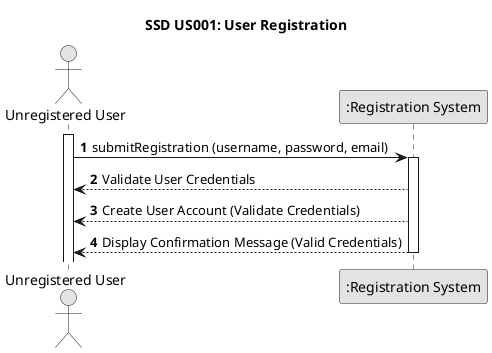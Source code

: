 @startuml
skinparam monochrome true
skinparam packageStyle rectangle
skinparam shadowing false

title SSD US001: User Registration 

autonumber

actor "Unregistered User" as User
participant ":Registration System" as System

activate User

    User -> System : submitRegistration (username, password, email)
    activate System

        System --> User : Validate User Credentials
    
        System --> User : Create User Account (Validate Credentials)
    
        System --> User : Display Confirmation Message (Valid Credentials)
           
    deactivate System
@enduml